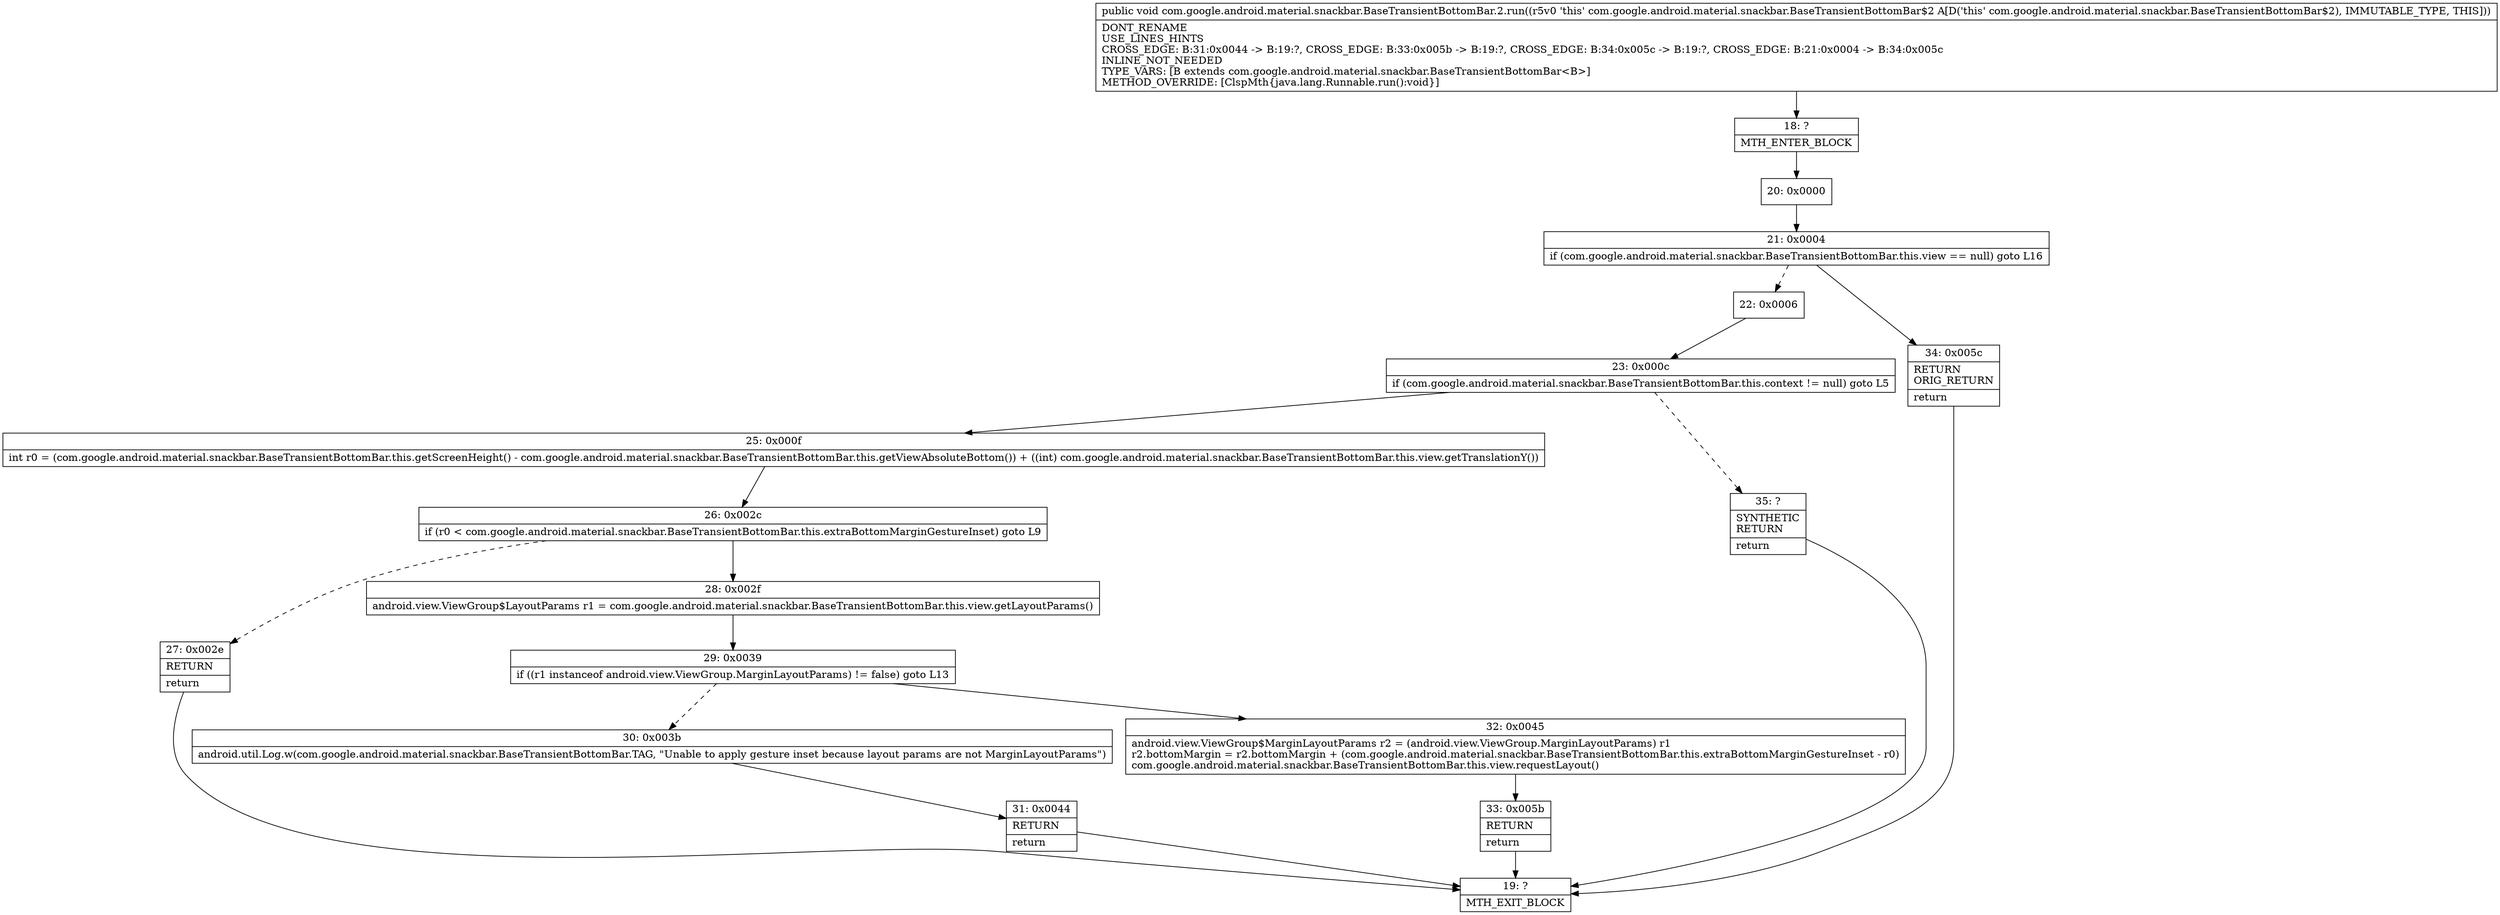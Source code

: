 digraph "CFG forcom.google.android.material.snackbar.BaseTransientBottomBar.2.run()V" {
Node_18 [shape=record,label="{18\:\ ?|MTH_ENTER_BLOCK\l}"];
Node_20 [shape=record,label="{20\:\ 0x0000}"];
Node_21 [shape=record,label="{21\:\ 0x0004|if (com.google.android.material.snackbar.BaseTransientBottomBar.this.view == null) goto L16\l}"];
Node_22 [shape=record,label="{22\:\ 0x0006}"];
Node_23 [shape=record,label="{23\:\ 0x000c|if (com.google.android.material.snackbar.BaseTransientBottomBar.this.context != null) goto L5\l}"];
Node_25 [shape=record,label="{25\:\ 0x000f|int r0 = (com.google.android.material.snackbar.BaseTransientBottomBar.this.getScreenHeight() \- com.google.android.material.snackbar.BaseTransientBottomBar.this.getViewAbsoluteBottom()) + ((int) com.google.android.material.snackbar.BaseTransientBottomBar.this.view.getTranslationY())\l}"];
Node_26 [shape=record,label="{26\:\ 0x002c|if (r0 \< com.google.android.material.snackbar.BaseTransientBottomBar.this.extraBottomMarginGestureInset) goto L9\l}"];
Node_27 [shape=record,label="{27\:\ 0x002e|RETURN\l|return\l}"];
Node_19 [shape=record,label="{19\:\ ?|MTH_EXIT_BLOCK\l}"];
Node_28 [shape=record,label="{28\:\ 0x002f|android.view.ViewGroup$LayoutParams r1 = com.google.android.material.snackbar.BaseTransientBottomBar.this.view.getLayoutParams()\l}"];
Node_29 [shape=record,label="{29\:\ 0x0039|if ((r1 instanceof android.view.ViewGroup.MarginLayoutParams) != false) goto L13\l}"];
Node_30 [shape=record,label="{30\:\ 0x003b|android.util.Log.w(com.google.android.material.snackbar.BaseTransientBottomBar.TAG, \"Unable to apply gesture inset because layout params are not MarginLayoutParams\")\l}"];
Node_31 [shape=record,label="{31\:\ 0x0044|RETURN\l|return\l}"];
Node_32 [shape=record,label="{32\:\ 0x0045|android.view.ViewGroup$MarginLayoutParams r2 = (android.view.ViewGroup.MarginLayoutParams) r1\lr2.bottomMargin = r2.bottomMargin + (com.google.android.material.snackbar.BaseTransientBottomBar.this.extraBottomMarginGestureInset \- r0)\lcom.google.android.material.snackbar.BaseTransientBottomBar.this.view.requestLayout()\l}"];
Node_33 [shape=record,label="{33\:\ 0x005b|RETURN\l|return\l}"];
Node_35 [shape=record,label="{35\:\ ?|SYNTHETIC\lRETURN\l|return\l}"];
Node_34 [shape=record,label="{34\:\ 0x005c|RETURN\lORIG_RETURN\l|return\l}"];
MethodNode[shape=record,label="{public void com.google.android.material.snackbar.BaseTransientBottomBar.2.run((r5v0 'this' com.google.android.material.snackbar.BaseTransientBottomBar$2 A[D('this' com.google.android.material.snackbar.BaseTransientBottomBar$2), IMMUTABLE_TYPE, THIS]))  | DONT_RENAME\lUSE_LINES_HINTS\lCROSS_EDGE: B:31:0x0044 \-\> B:19:?, CROSS_EDGE: B:33:0x005b \-\> B:19:?, CROSS_EDGE: B:34:0x005c \-\> B:19:?, CROSS_EDGE: B:21:0x0004 \-\> B:34:0x005c\lINLINE_NOT_NEEDED\lTYPE_VARS: [B extends com.google.android.material.snackbar.BaseTransientBottomBar\<B\>]\lMETHOD_OVERRIDE: [ClspMth\{java.lang.Runnable.run():void\}]\l}"];
MethodNode -> Node_18;Node_18 -> Node_20;
Node_20 -> Node_21;
Node_21 -> Node_22[style=dashed];
Node_21 -> Node_34;
Node_22 -> Node_23;
Node_23 -> Node_25;
Node_23 -> Node_35[style=dashed];
Node_25 -> Node_26;
Node_26 -> Node_27[style=dashed];
Node_26 -> Node_28;
Node_27 -> Node_19;
Node_28 -> Node_29;
Node_29 -> Node_30[style=dashed];
Node_29 -> Node_32;
Node_30 -> Node_31;
Node_31 -> Node_19;
Node_32 -> Node_33;
Node_33 -> Node_19;
Node_35 -> Node_19;
Node_34 -> Node_19;
}

